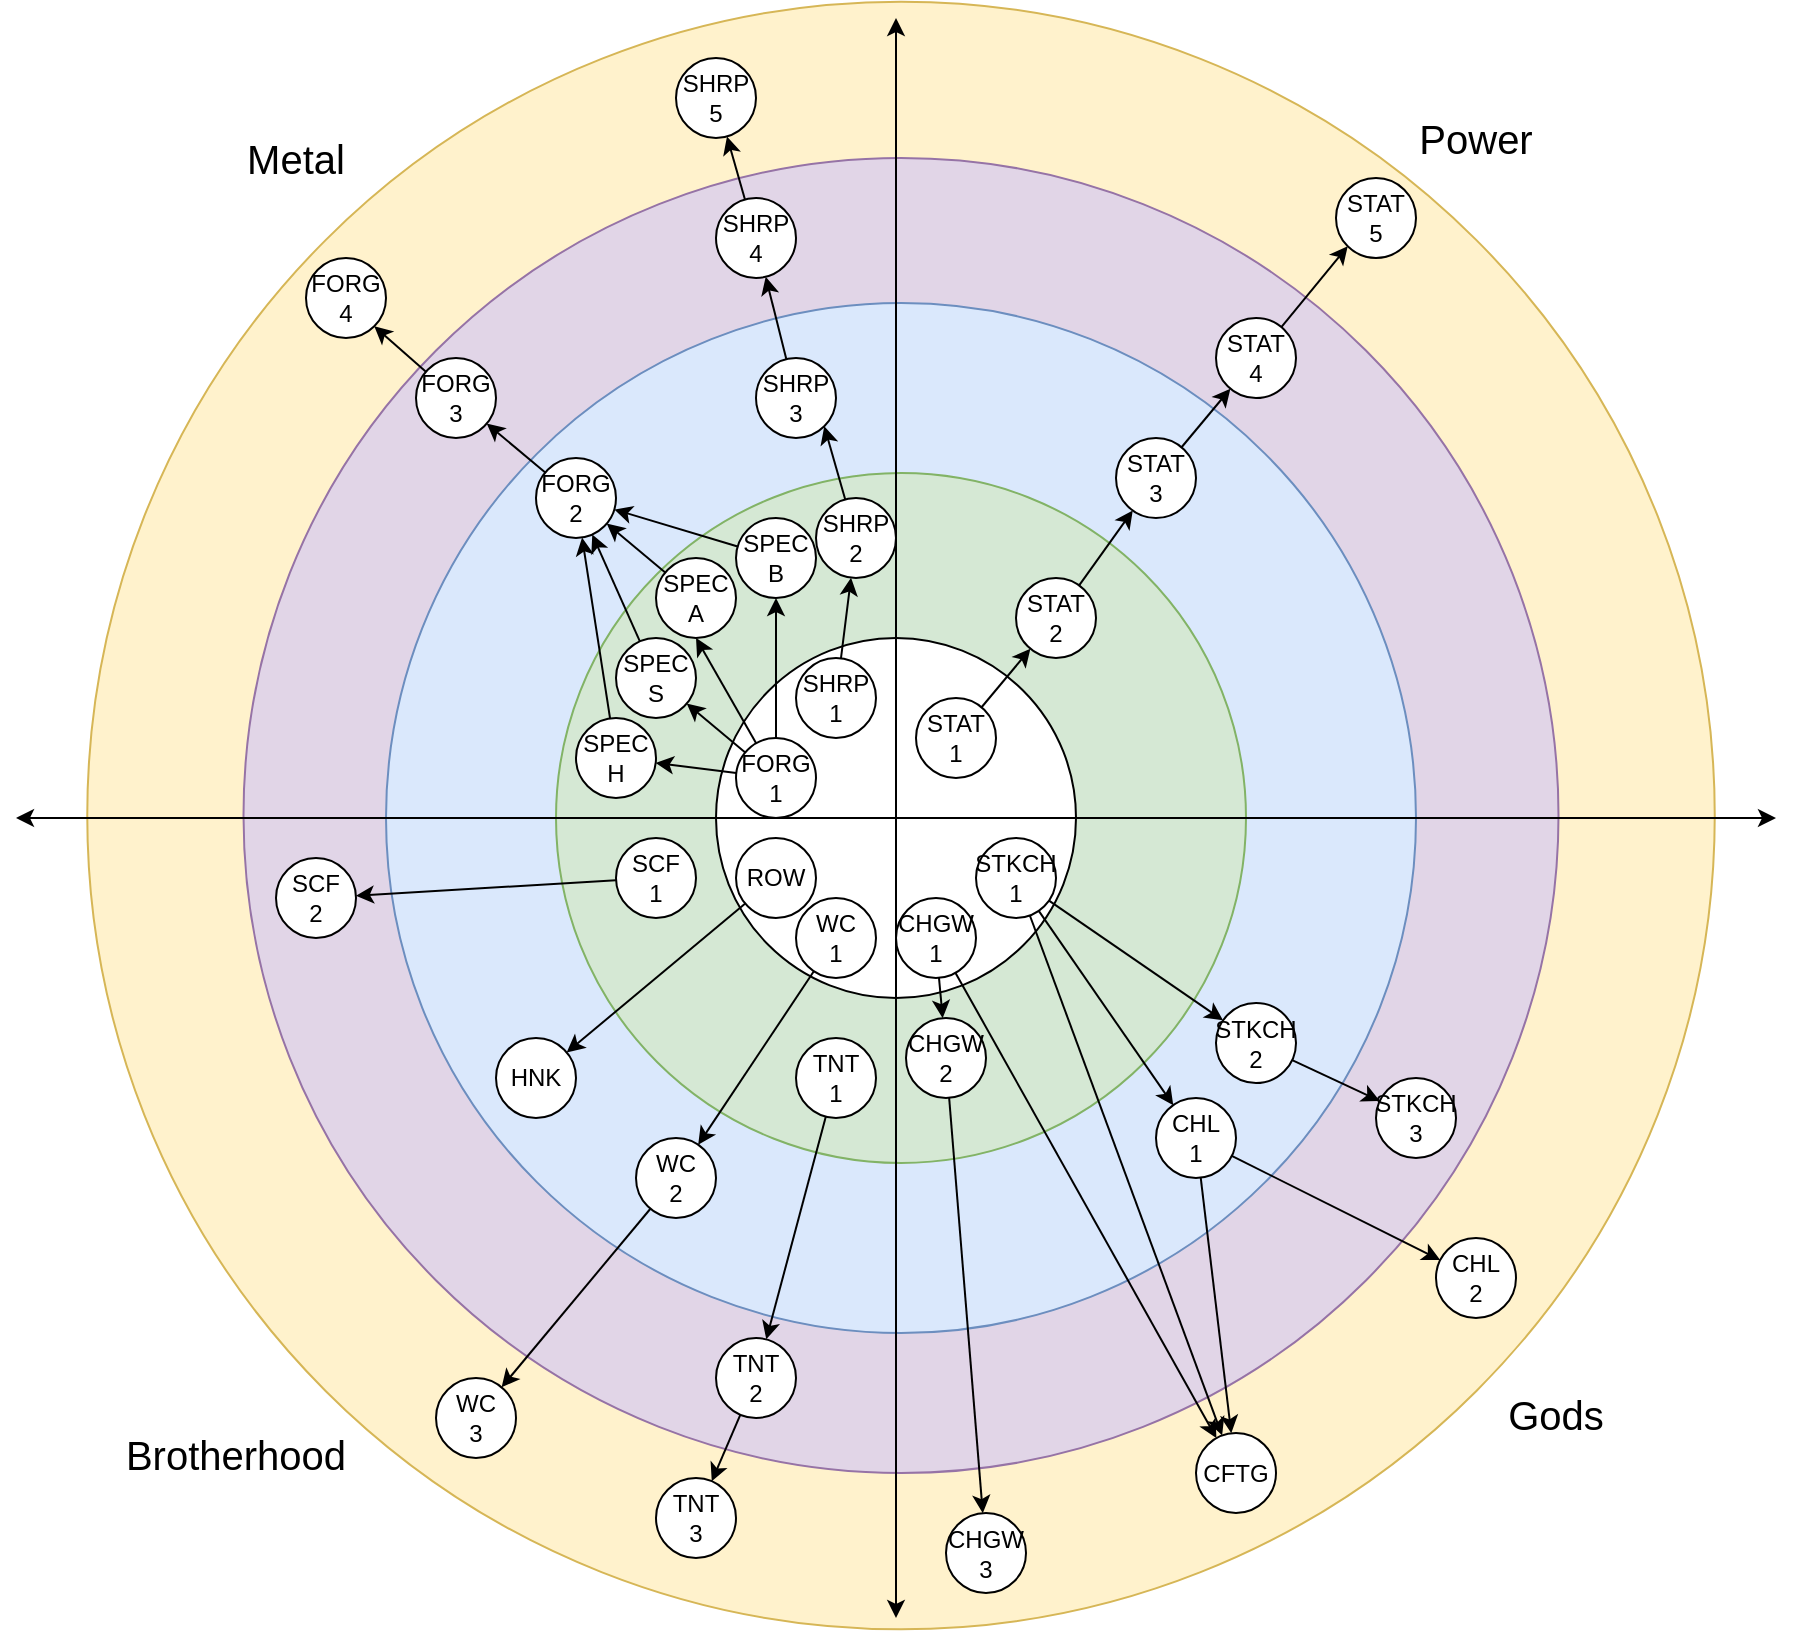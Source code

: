 <mxfile version="13.7.3" type="device"><diagram id="z5rmFg-h8Klfo9Df1-0V" name="Page-1"><mxGraphModel dx="1936" dy="846" grid="1" gridSize="10" guides="1" tooltips="1" connect="1" arrows="1" fold="1" page="1" pageScale="1" pageWidth="850" pageHeight="1100" math="0" shadow="0"><root><mxCell id="0"/><mxCell id="1" parent="0"/><mxCell id="ZrL4FLof1wLgt4SQjNr--56" value="" style="ellipse;whiteSpace=wrap;html=1;aspect=fixed;fillColor=#fff2cc;strokeColor=#d6b656;" vertex="1" parent="1"><mxGeometry x="-4.37" y="31.88" width="813.75" height="813.75" as="geometry"/></mxCell><mxCell id="ZrL4FLof1wLgt4SQjNr--14" value="" style="ellipse;whiteSpace=wrap;html=1;aspect=fixed;fillColor=#e1d5e7;strokeColor=#9673a6;" vertex="1" parent="1"><mxGeometry x="73.75" y="110" width="657.5" height="657.5" as="geometry"/></mxCell><mxCell id="ZrL4FLof1wLgt4SQjNr--13" value="" style="ellipse;whiteSpace=wrap;html=1;aspect=fixed;fillColor=#dae8fc;strokeColor=#6c8ebf;" vertex="1" parent="1"><mxGeometry x="145" y="182.5" width="515" height="515" as="geometry"/></mxCell><mxCell id="ZrL4FLof1wLgt4SQjNr--7" value="" style="ellipse;whiteSpace=wrap;html=1;aspect=fixed;fillColor=#d5e8d4;strokeColor=#82b366;" vertex="1" parent="1"><mxGeometry x="230" y="267.5" width="345" height="345" as="geometry"/></mxCell><mxCell id="ZrL4FLof1wLgt4SQjNr--5" value="" style="ellipse;whiteSpace=wrap;html=1;aspect=fixed;" vertex="1" parent="1"><mxGeometry x="310" y="350" width="180" height="180" as="geometry"/></mxCell><mxCell id="ZrL4FLof1wLgt4SQjNr--1" value="" style="endArrow=classic;html=1;" edge="1" parent="1"><mxGeometry width="50" height="50" relative="1" as="geometry"><mxPoint x="400" y="440" as="sourcePoint"/><mxPoint x="400" y="40" as="targetPoint"/></mxGeometry></mxCell><mxCell id="ZrL4FLof1wLgt4SQjNr--2" value="" style="endArrow=classic;html=1;" edge="1" parent="1"><mxGeometry width="50" height="50" relative="1" as="geometry"><mxPoint x="400" y="440" as="sourcePoint"/><mxPoint x="840" y="440" as="targetPoint"/></mxGeometry></mxCell><mxCell id="ZrL4FLof1wLgt4SQjNr--3" value="" style="endArrow=classic;html=1;" edge="1" parent="1"><mxGeometry width="50" height="50" relative="1" as="geometry"><mxPoint x="400" y="440" as="sourcePoint"/><mxPoint x="400" y="840" as="targetPoint"/></mxGeometry></mxCell><mxCell id="ZrL4FLof1wLgt4SQjNr--4" value="" style="endArrow=classic;html=1;" edge="1" parent="1"><mxGeometry width="50" height="50" relative="1" as="geometry"><mxPoint x="400" y="440" as="sourcePoint"/><mxPoint x="-40" y="440" as="targetPoint"/></mxGeometry></mxCell><mxCell id="ZrL4FLof1wLgt4SQjNr--6" value="" style="endArrow=classic;html=1;" edge="1" parent="1" target="ZrL4FLof1wLgt4SQjNr--5"><mxGeometry width="50" height="50" relative="1" as="geometry"><mxPoint x="400" y="440" as="sourcePoint"/><mxPoint x="400" y="840" as="targetPoint"/></mxGeometry></mxCell><mxCell id="ZrL4FLof1wLgt4SQjNr--8" value="Metal" style="text;html=1;strokeColor=none;fillColor=none;align=center;verticalAlign=middle;whiteSpace=wrap;rounded=0;fontSize=20;" vertex="1" parent="1"><mxGeometry x="60" y="80" width="80" height="60" as="geometry"/></mxCell><mxCell id="ZrL4FLof1wLgt4SQjNr--9" value="Power" style="text;html=1;strokeColor=none;fillColor=none;align=center;verticalAlign=middle;whiteSpace=wrap;rounded=0;fontSize=20;" vertex="1" parent="1"><mxGeometry x="670" y="90" width="40" height="20" as="geometry"/></mxCell><mxCell id="ZrL4FLof1wLgt4SQjNr--11" value="Brotherhood" style="text;html=1;strokeColor=none;fillColor=none;align=center;verticalAlign=middle;whiteSpace=wrap;rounded=0;fontSize=20;" vertex="1" parent="1"><mxGeometry x="50" y="747.5" width="40" height="20" as="geometry"/></mxCell><mxCell id="ZrL4FLof1wLgt4SQjNr--12" value="Gods" style="text;html=1;strokeColor=none;fillColor=none;align=center;verticalAlign=middle;whiteSpace=wrap;rounded=0;fontSize=20;" vertex="1" parent="1"><mxGeometry x="710" y="727.5" width="40" height="20" as="geometry"/></mxCell><mxCell id="ZrL4FLof1wLgt4SQjNr--25" style="edgeStyle=none;rounded=0;orthogonalLoop=1;jettySize=auto;html=1;" edge="1" parent="1" source="ZrL4FLof1wLgt4SQjNr--18" target="ZrL4FLof1wLgt4SQjNr--19"><mxGeometry relative="1" as="geometry"/></mxCell><mxCell id="ZrL4FLof1wLgt4SQjNr--18" value="STAT&lt;br&gt;1" style="ellipse;whiteSpace=wrap;html=1;aspect=fixed;" vertex="1" parent="1"><mxGeometry x="410" y="380" width="40" height="40" as="geometry"/></mxCell><mxCell id="ZrL4FLof1wLgt4SQjNr--24" style="edgeStyle=none;rounded=0;orthogonalLoop=1;jettySize=auto;html=1;" edge="1" parent="1" source="ZrL4FLof1wLgt4SQjNr--19" target="ZrL4FLof1wLgt4SQjNr--20"><mxGeometry relative="1" as="geometry"/></mxCell><mxCell id="ZrL4FLof1wLgt4SQjNr--19" value="STAT&lt;br&gt;2" style="ellipse;whiteSpace=wrap;html=1;aspect=fixed;" vertex="1" parent="1"><mxGeometry x="460" y="320" width="40" height="40" as="geometry"/></mxCell><mxCell id="ZrL4FLof1wLgt4SQjNr--26" style="edgeStyle=none;rounded=0;orthogonalLoop=1;jettySize=auto;html=1;" edge="1" parent="1" source="ZrL4FLof1wLgt4SQjNr--20" target="ZrL4FLof1wLgt4SQjNr--21"><mxGeometry relative="1" as="geometry"/></mxCell><mxCell id="ZrL4FLof1wLgt4SQjNr--20" value="STAT&lt;br&gt;3" style="ellipse;whiteSpace=wrap;html=1;aspect=fixed;" vertex="1" parent="1"><mxGeometry x="510" y="250" width="40" height="40" as="geometry"/></mxCell><mxCell id="ZrL4FLof1wLgt4SQjNr--27" style="edgeStyle=none;rounded=0;orthogonalLoop=1;jettySize=auto;html=1;entryX=0;entryY=1;entryDx=0;entryDy=0;" edge="1" parent="1" source="ZrL4FLof1wLgt4SQjNr--21" target="ZrL4FLof1wLgt4SQjNr--22"><mxGeometry relative="1" as="geometry"/></mxCell><mxCell id="ZrL4FLof1wLgt4SQjNr--21" value="STAT&lt;br&gt;4" style="ellipse;whiteSpace=wrap;html=1;aspect=fixed;" vertex="1" parent="1"><mxGeometry x="560" y="190" width="40" height="40" as="geometry"/></mxCell><mxCell id="ZrL4FLof1wLgt4SQjNr--22" value="STAT&lt;br&gt;5" style="ellipse;whiteSpace=wrap;html=1;aspect=fixed;" vertex="1" parent="1"><mxGeometry x="620" y="120" width="40" height="40" as="geometry"/></mxCell><mxCell id="ZrL4FLof1wLgt4SQjNr--32" style="edgeStyle=none;rounded=0;orthogonalLoop=1;jettySize=auto;html=1;entryX=0.5;entryY=1;entryDx=0;entryDy=0;" edge="1" parent="1" source="ZrL4FLof1wLgt4SQjNr--28" target="ZrL4FLof1wLgt4SQjNr--30"><mxGeometry relative="1" as="geometry"/></mxCell><mxCell id="ZrL4FLof1wLgt4SQjNr--33" style="edgeStyle=none;rounded=0;orthogonalLoop=1;jettySize=auto;html=1;" edge="1" parent="1" source="ZrL4FLof1wLgt4SQjNr--28" target="ZrL4FLof1wLgt4SQjNr--29"><mxGeometry relative="1" as="geometry"/></mxCell><mxCell id="ZrL4FLof1wLgt4SQjNr--34" style="edgeStyle=none;rounded=0;orthogonalLoop=1;jettySize=auto;html=1;" edge="1" parent="1" source="ZrL4FLof1wLgt4SQjNr--28" target="ZrL4FLof1wLgt4SQjNr--31"><mxGeometry relative="1" as="geometry"/></mxCell><mxCell id="ZrL4FLof1wLgt4SQjNr--40" style="edgeStyle=none;rounded=0;orthogonalLoop=1;jettySize=auto;html=1;" edge="1" parent="1" source="ZrL4FLof1wLgt4SQjNr--28" target="ZrL4FLof1wLgt4SQjNr--39"><mxGeometry relative="1" as="geometry"/></mxCell><mxCell id="ZrL4FLof1wLgt4SQjNr--28" value="FORG&lt;br&gt;1" style="ellipse;whiteSpace=wrap;html=1;aspect=fixed;" vertex="1" parent="1"><mxGeometry x="320" y="400" width="40" height="40" as="geometry"/></mxCell><mxCell id="ZrL4FLof1wLgt4SQjNr--36" style="edgeStyle=none;rounded=0;orthogonalLoop=1;jettySize=auto;html=1;" edge="1" parent="1" source="ZrL4FLof1wLgt4SQjNr--29" target="ZrL4FLof1wLgt4SQjNr--35"><mxGeometry relative="1" as="geometry"/></mxCell><mxCell id="ZrL4FLof1wLgt4SQjNr--29" value="SPEC&lt;br&gt;S" style="ellipse;whiteSpace=wrap;html=1;aspect=fixed;" vertex="1" parent="1"><mxGeometry x="260" y="350" width="40" height="40" as="geometry"/></mxCell><mxCell id="ZrL4FLof1wLgt4SQjNr--37" style="edgeStyle=none;rounded=0;orthogonalLoop=1;jettySize=auto;html=1;" edge="1" parent="1" source="ZrL4FLof1wLgt4SQjNr--30" target="ZrL4FLof1wLgt4SQjNr--35"><mxGeometry relative="1" as="geometry"/></mxCell><mxCell id="ZrL4FLof1wLgt4SQjNr--30" value="SPEC&lt;br&gt;A" style="ellipse;whiteSpace=wrap;html=1;aspect=fixed;" vertex="1" parent="1"><mxGeometry x="280" y="310" width="40" height="40" as="geometry"/></mxCell><mxCell id="ZrL4FLof1wLgt4SQjNr--38" style="edgeStyle=none;rounded=0;orthogonalLoop=1;jettySize=auto;html=1;" edge="1" parent="1" source="ZrL4FLof1wLgt4SQjNr--31" target="ZrL4FLof1wLgt4SQjNr--35"><mxGeometry relative="1" as="geometry"/></mxCell><mxCell id="ZrL4FLof1wLgt4SQjNr--31" value="SPEC&lt;br&gt;H" style="ellipse;whiteSpace=wrap;html=1;aspect=fixed;" vertex="1" parent="1"><mxGeometry x="240" y="390" width="40" height="40" as="geometry"/></mxCell><mxCell id="ZrL4FLof1wLgt4SQjNr--47" style="edgeStyle=none;rounded=0;orthogonalLoop=1;jettySize=auto;html=1;fontSize=20;" edge="1" parent="1" source="ZrL4FLof1wLgt4SQjNr--35" target="ZrL4FLof1wLgt4SQjNr--46"><mxGeometry relative="1" as="geometry"/></mxCell><mxCell id="ZrL4FLof1wLgt4SQjNr--35" value="FORG&lt;br&gt;2" style="ellipse;whiteSpace=wrap;html=1;aspect=fixed;" vertex="1" parent="1"><mxGeometry x="220" y="260" width="40" height="40" as="geometry"/></mxCell><mxCell id="ZrL4FLof1wLgt4SQjNr--41" style="edgeStyle=none;rounded=0;orthogonalLoop=1;jettySize=auto;html=1;" edge="1" parent="1" source="ZrL4FLof1wLgt4SQjNr--39" target="ZrL4FLof1wLgt4SQjNr--35"><mxGeometry relative="1" as="geometry"/></mxCell><mxCell id="ZrL4FLof1wLgt4SQjNr--39" value="SPEC&lt;br&gt;B" style="ellipse;whiteSpace=wrap;html=1;aspect=fixed;" vertex="1" parent="1"><mxGeometry x="320" y="290" width="40" height="40" as="geometry"/></mxCell><mxCell id="ZrL4FLof1wLgt4SQjNr--45" style="edgeStyle=none;rounded=0;orthogonalLoop=1;jettySize=auto;html=1;fontSize=20;" edge="1" parent="1" source="ZrL4FLof1wLgt4SQjNr--43" target="ZrL4FLof1wLgt4SQjNr--44"><mxGeometry relative="1" as="geometry"/></mxCell><mxCell id="ZrL4FLof1wLgt4SQjNr--43" value="SHRP&lt;br&gt;1" style="ellipse;whiteSpace=wrap;html=1;aspect=fixed;" vertex="1" parent="1"><mxGeometry x="350" y="360" width="40" height="40" as="geometry"/></mxCell><mxCell id="ZrL4FLof1wLgt4SQjNr--58" style="edgeStyle=none;rounded=0;orthogonalLoop=1;jettySize=auto;html=1;entryX=1;entryY=1;entryDx=0;entryDy=0;fontSize=20;" edge="1" parent="1" source="ZrL4FLof1wLgt4SQjNr--44" target="ZrL4FLof1wLgt4SQjNr--50"><mxGeometry relative="1" as="geometry"/></mxCell><mxCell id="ZrL4FLof1wLgt4SQjNr--44" value="SHRP&lt;br&gt;2" style="ellipse;whiteSpace=wrap;html=1;aspect=fixed;" vertex="1" parent="1"><mxGeometry x="360" y="280" width="40" height="40" as="geometry"/></mxCell><mxCell id="ZrL4FLof1wLgt4SQjNr--49" style="edgeStyle=none;rounded=0;orthogonalLoop=1;jettySize=auto;html=1;entryX=1;entryY=1;entryDx=0;entryDy=0;fontSize=20;" edge="1" parent="1" source="ZrL4FLof1wLgt4SQjNr--46" target="ZrL4FLof1wLgt4SQjNr--48"><mxGeometry relative="1" as="geometry"/></mxCell><mxCell id="ZrL4FLof1wLgt4SQjNr--46" value="FORG&lt;br&gt;3" style="ellipse;whiteSpace=wrap;html=1;aspect=fixed;" vertex="1" parent="1"><mxGeometry x="160" y="210" width="40" height="40" as="geometry"/></mxCell><mxCell id="ZrL4FLof1wLgt4SQjNr--48" value="FORG&lt;br&gt;4" style="ellipse;whiteSpace=wrap;html=1;aspect=fixed;" vertex="1" parent="1"><mxGeometry x="105" y="160" width="40" height="40" as="geometry"/></mxCell><mxCell id="ZrL4FLof1wLgt4SQjNr--53" style="edgeStyle=none;rounded=0;orthogonalLoop=1;jettySize=auto;html=1;fontSize=20;" edge="1" parent="1" source="ZrL4FLof1wLgt4SQjNr--50" target="ZrL4FLof1wLgt4SQjNr--52"><mxGeometry relative="1" as="geometry"/></mxCell><mxCell id="ZrL4FLof1wLgt4SQjNr--50" value="SHRP&lt;br&gt;3" style="ellipse;whiteSpace=wrap;html=1;aspect=fixed;" vertex="1" parent="1"><mxGeometry x="330" y="210" width="40" height="40" as="geometry"/></mxCell><mxCell id="ZrL4FLof1wLgt4SQjNr--55" style="edgeStyle=none;rounded=0;orthogonalLoop=1;jettySize=auto;html=1;fontSize=20;" edge="1" parent="1" source="ZrL4FLof1wLgt4SQjNr--52" target="ZrL4FLof1wLgt4SQjNr--54"><mxGeometry relative="1" as="geometry"/></mxCell><mxCell id="ZrL4FLof1wLgt4SQjNr--52" value="SHRP&lt;br&gt;4" style="ellipse;whiteSpace=wrap;html=1;aspect=fixed;" vertex="1" parent="1"><mxGeometry x="310" y="130" width="40" height="40" as="geometry"/></mxCell><mxCell id="ZrL4FLof1wLgt4SQjNr--54" value="SHRP&lt;br&gt;5" style="ellipse;whiteSpace=wrap;html=1;aspect=fixed;" vertex="1" parent="1"><mxGeometry x="290" y="60" width="40" height="40" as="geometry"/></mxCell><mxCell id="ZrL4FLof1wLgt4SQjNr--69" style="edgeStyle=none;rounded=0;orthogonalLoop=1;jettySize=auto;html=1;fontSize=20;" edge="1" parent="1" source="ZrL4FLof1wLgt4SQjNr--59" target="ZrL4FLof1wLgt4SQjNr--68"><mxGeometry relative="1" as="geometry"/></mxCell><mxCell id="ZrL4FLof1wLgt4SQjNr--59" value="ROW" style="ellipse;whiteSpace=wrap;html=1;aspect=fixed;" vertex="1" parent="1"><mxGeometry x="320" y="450" width="40" height="40" as="geometry"/></mxCell><mxCell id="ZrL4FLof1wLgt4SQjNr--63" style="edgeStyle=none;rounded=0;orthogonalLoop=1;jettySize=auto;html=1;fontSize=20;" edge="1" parent="1" source="ZrL4FLof1wLgt4SQjNr--60" target="ZrL4FLof1wLgt4SQjNr--61"><mxGeometry relative="1" as="geometry"/></mxCell><mxCell id="ZrL4FLof1wLgt4SQjNr--60" value="WC&lt;br&gt;1" style="ellipse;whiteSpace=wrap;html=1;aspect=fixed;" vertex="1" parent="1"><mxGeometry x="350" y="480" width="40" height="40" as="geometry"/></mxCell><mxCell id="ZrL4FLof1wLgt4SQjNr--64" style="edgeStyle=none;rounded=0;orthogonalLoop=1;jettySize=auto;html=1;fontSize=20;" edge="1" parent="1" source="ZrL4FLof1wLgt4SQjNr--61" target="ZrL4FLof1wLgt4SQjNr--62"><mxGeometry relative="1" as="geometry"/></mxCell><mxCell id="ZrL4FLof1wLgt4SQjNr--61" value="WC&lt;br&gt;2" style="ellipse;whiteSpace=wrap;html=1;aspect=fixed;" vertex="1" parent="1"><mxGeometry x="270" y="600" width="40" height="40" as="geometry"/></mxCell><mxCell id="ZrL4FLof1wLgt4SQjNr--62" value="WC&lt;br&gt;3" style="ellipse;whiteSpace=wrap;html=1;aspect=fixed;" vertex="1" parent="1"><mxGeometry x="170" y="720" width="40" height="40" as="geometry"/></mxCell><mxCell id="ZrL4FLof1wLgt4SQjNr--67" style="edgeStyle=none;rounded=0;orthogonalLoop=1;jettySize=auto;html=1;fontSize=20;" edge="1" parent="1" source="ZrL4FLof1wLgt4SQjNr--65" target="ZrL4FLof1wLgt4SQjNr--66"><mxGeometry relative="1" as="geometry"/></mxCell><mxCell id="ZrL4FLof1wLgt4SQjNr--65" value="SCF&lt;br&gt;1" style="ellipse;whiteSpace=wrap;html=1;aspect=fixed;" vertex="1" parent="1"><mxGeometry x="260" y="450" width="40" height="40" as="geometry"/></mxCell><mxCell id="ZrL4FLof1wLgt4SQjNr--66" value="SCF&lt;br&gt;2" style="ellipse;whiteSpace=wrap;html=1;aspect=fixed;" vertex="1" parent="1"><mxGeometry x="90" y="460" width="40" height="40" as="geometry"/></mxCell><mxCell id="ZrL4FLof1wLgt4SQjNr--68" value="HNK" style="ellipse;whiteSpace=wrap;html=1;aspect=fixed;" vertex="1" parent="1"><mxGeometry x="200" y="550" width="40" height="40" as="geometry"/></mxCell><mxCell id="ZrL4FLof1wLgt4SQjNr--73" style="edgeStyle=none;rounded=0;orthogonalLoop=1;jettySize=auto;html=1;fontSize=20;" edge="1" parent="1" source="ZrL4FLof1wLgt4SQjNr--70" target="ZrL4FLof1wLgt4SQjNr--71"><mxGeometry relative="1" as="geometry"/></mxCell><mxCell id="ZrL4FLof1wLgt4SQjNr--70" value="TNT&lt;br&gt;1" style="ellipse;whiteSpace=wrap;html=1;aspect=fixed;" vertex="1" parent="1"><mxGeometry x="350" y="550" width="40" height="40" as="geometry"/></mxCell><mxCell id="ZrL4FLof1wLgt4SQjNr--74" style="edgeStyle=none;rounded=0;orthogonalLoop=1;jettySize=auto;html=1;fontSize=20;" edge="1" parent="1" source="ZrL4FLof1wLgt4SQjNr--71" target="ZrL4FLof1wLgt4SQjNr--72"><mxGeometry relative="1" as="geometry"/></mxCell><mxCell id="ZrL4FLof1wLgt4SQjNr--71" value="TNT&lt;br&gt;2" style="ellipse;whiteSpace=wrap;html=1;aspect=fixed;" vertex="1" parent="1"><mxGeometry x="310" y="700" width="40" height="40" as="geometry"/></mxCell><mxCell id="ZrL4FLof1wLgt4SQjNr--72" value="TNT&lt;br&gt;3" style="ellipse;whiteSpace=wrap;html=1;aspect=fixed;" vertex="1" parent="1"><mxGeometry x="280" y="770" width="40" height="40" as="geometry"/></mxCell><mxCell id="ZrL4FLof1wLgt4SQjNr--75" value="CFTG" style="ellipse;whiteSpace=wrap;html=1;aspect=fixed;" vertex="1" parent="1"><mxGeometry x="550" y="747.5" width="40" height="40" as="geometry"/></mxCell><mxCell id="ZrL4FLof1wLgt4SQjNr--85" style="edgeStyle=none;rounded=0;orthogonalLoop=1;jettySize=auto;html=1;fontSize=20;" edge="1" parent="1" source="ZrL4FLof1wLgt4SQjNr--77" target="ZrL4FLof1wLgt4SQjNr--83"><mxGeometry relative="1" as="geometry"/></mxCell><mxCell id="ZrL4FLof1wLgt4SQjNr--94" style="edgeStyle=none;rounded=0;orthogonalLoop=1;jettySize=auto;html=1;fontSize=20;" edge="1" parent="1" source="ZrL4FLof1wLgt4SQjNr--77" target="ZrL4FLof1wLgt4SQjNr--75"><mxGeometry relative="1" as="geometry"/></mxCell><mxCell id="ZrL4FLof1wLgt4SQjNr--77" value="CHGW&lt;br&gt;1" style="ellipse;whiteSpace=wrap;html=1;aspect=fixed;direction=south;" vertex="1" parent="1"><mxGeometry x="400" y="480" width="40" height="40" as="geometry"/></mxCell><mxCell id="ZrL4FLof1wLgt4SQjNr--81" style="edgeStyle=none;rounded=0;orthogonalLoop=1;jettySize=auto;html=1;fontSize=20;" edge="1" parent="1" source="ZrL4FLof1wLgt4SQjNr--78" target="ZrL4FLof1wLgt4SQjNr--79"><mxGeometry relative="1" as="geometry"/></mxCell><mxCell id="ZrL4FLof1wLgt4SQjNr--89" style="edgeStyle=none;rounded=0;orthogonalLoop=1;jettySize=auto;html=1;fontSize=20;" edge="1" parent="1" source="ZrL4FLof1wLgt4SQjNr--78" target="ZrL4FLof1wLgt4SQjNr--87"><mxGeometry relative="1" as="geometry"/></mxCell><mxCell id="ZrL4FLof1wLgt4SQjNr--95" style="edgeStyle=none;rounded=0;orthogonalLoop=1;jettySize=auto;html=1;fontSize=20;" edge="1" parent="1" source="ZrL4FLof1wLgt4SQjNr--78" target="ZrL4FLof1wLgt4SQjNr--75"><mxGeometry relative="1" as="geometry"/></mxCell><mxCell id="ZrL4FLof1wLgt4SQjNr--78" value="STKCH&lt;br&gt;1" style="ellipse;whiteSpace=wrap;html=1;aspect=fixed;direction=south;" vertex="1" parent="1"><mxGeometry x="440" y="450" width="40" height="40" as="geometry"/></mxCell><mxCell id="ZrL4FLof1wLgt4SQjNr--82" style="edgeStyle=none;rounded=0;orthogonalLoop=1;jettySize=auto;html=1;fontSize=20;" edge="1" parent="1" source="ZrL4FLof1wLgt4SQjNr--79" target="ZrL4FLof1wLgt4SQjNr--80"><mxGeometry relative="1" as="geometry"/></mxCell><mxCell id="ZrL4FLof1wLgt4SQjNr--79" value="STKCH&lt;br&gt;2" style="ellipse;whiteSpace=wrap;html=1;aspect=fixed;direction=south;" vertex="1" parent="1"><mxGeometry x="560" y="532.5" width="40" height="40" as="geometry"/></mxCell><mxCell id="ZrL4FLof1wLgt4SQjNr--80" value="STKCH&lt;br&gt;3" style="ellipse;whiteSpace=wrap;html=1;aspect=fixed;direction=south;" vertex="1" parent="1"><mxGeometry x="640" y="570" width="40" height="40" as="geometry"/></mxCell><mxCell id="ZrL4FLof1wLgt4SQjNr--86" style="edgeStyle=none;rounded=0;orthogonalLoop=1;jettySize=auto;html=1;fontSize=20;" edge="1" parent="1" source="ZrL4FLof1wLgt4SQjNr--83" target="ZrL4FLof1wLgt4SQjNr--84"><mxGeometry relative="1" as="geometry"/></mxCell><mxCell id="ZrL4FLof1wLgt4SQjNr--83" value="CHGW&lt;br&gt;2" style="ellipse;whiteSpace=wrap;html=1;aspect=fixed;direction=south;" vertex="1" parent="1"><mxGeometry x="405" y="540" width="40" height="40" as="geometry"/></mxCell><mxCell id="ZrL4FLof1wLgt4SQjNr--84" value="CHGW&lt;br&gt;3" style="ellipse;whiteSpace=wrap;html=1;aspect=fixed;direction=south;" vertex="1" parent="1"><mxGeometry x="425" y="787.5" width="40" height="40" as="geometry"/></mxCell><mxCell id="ZrL4FLof1wLgt4SQjNr--90" style="edgeStyle=none;rounded=0;orthogonalLoop=1;jettySize=auto;html=1;fontSize=20;" edge="1" parent="1" source="ZrL4FLof1wLgt4SQjNr--87" target="ZrL4FLof1wLgt4SQjNr--88"><mxGeometry relative="1" as="geometry"/></mxCell><mxCell id="ZrL4FLof1wLgt4SQjNr--96" style="edgeStyle=none;rounded=0;orthogonalLoop=1;jettySize=auto;html=1;fontSize=20;" edge="1" parent="1" source="ZrL4FLof1wLgt4SQjNr--87" target="ZrL4FLof1wLgt4SQjNr--75"><mxGeometry relative="1" as="geometry"/></mxCell><mxCell id="ZrL4FLof1wLgt4SQjNr--87" value="CHL&lt;br&gt;1" style="ellipse;whiteSpace=wrap;html=1;aspect=fixed;direction=south;" vertex="1" parent="1"><mxGeometry x="530" y="580" width="40" height="40" as="geometry"/></mxCell><mxCell id="ZrL4FLof1wLgt4SQjNr--88" value="CHL&lt;br&gt;2" style="ellipse;whiteSpace=wrap;html=1;aspect=fixed;direction=south;" vertex="1" parent="1"><mxGeometry x="670" y="650" width="40" height="40" as="geometry"/></mxCell></root></mxGraphModel></diagram></mxfile>